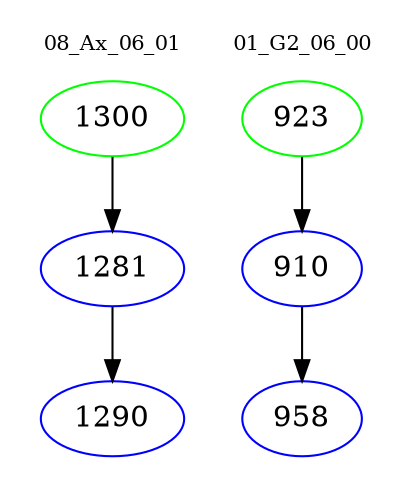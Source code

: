 digraph{
subgraph cluster_0 {
color = white
label = "08_Ax_06_01";
fontsize=10;
T0_1300 [label="1300", color="green"]
T0_1300 -> T0_1281 [color="black"]
T0_1281 [label="1281", color="blue"]
T0_1281 -> T0_1290 [color="black"]
T0_1290 [label="1290", color="blue"]
}
subgraph cluster_1 {
color = white
label = "01_G2_06_00";
fontsize=10;
T1_923 [label="923", color="green"]
T1_923 -> T1_910 [color="black"]
T1_910 [label="910", color="blue"]
T1_910 -> T1_958 [color="black"]
T1_958 [label="958", color="blue"]
}
}
